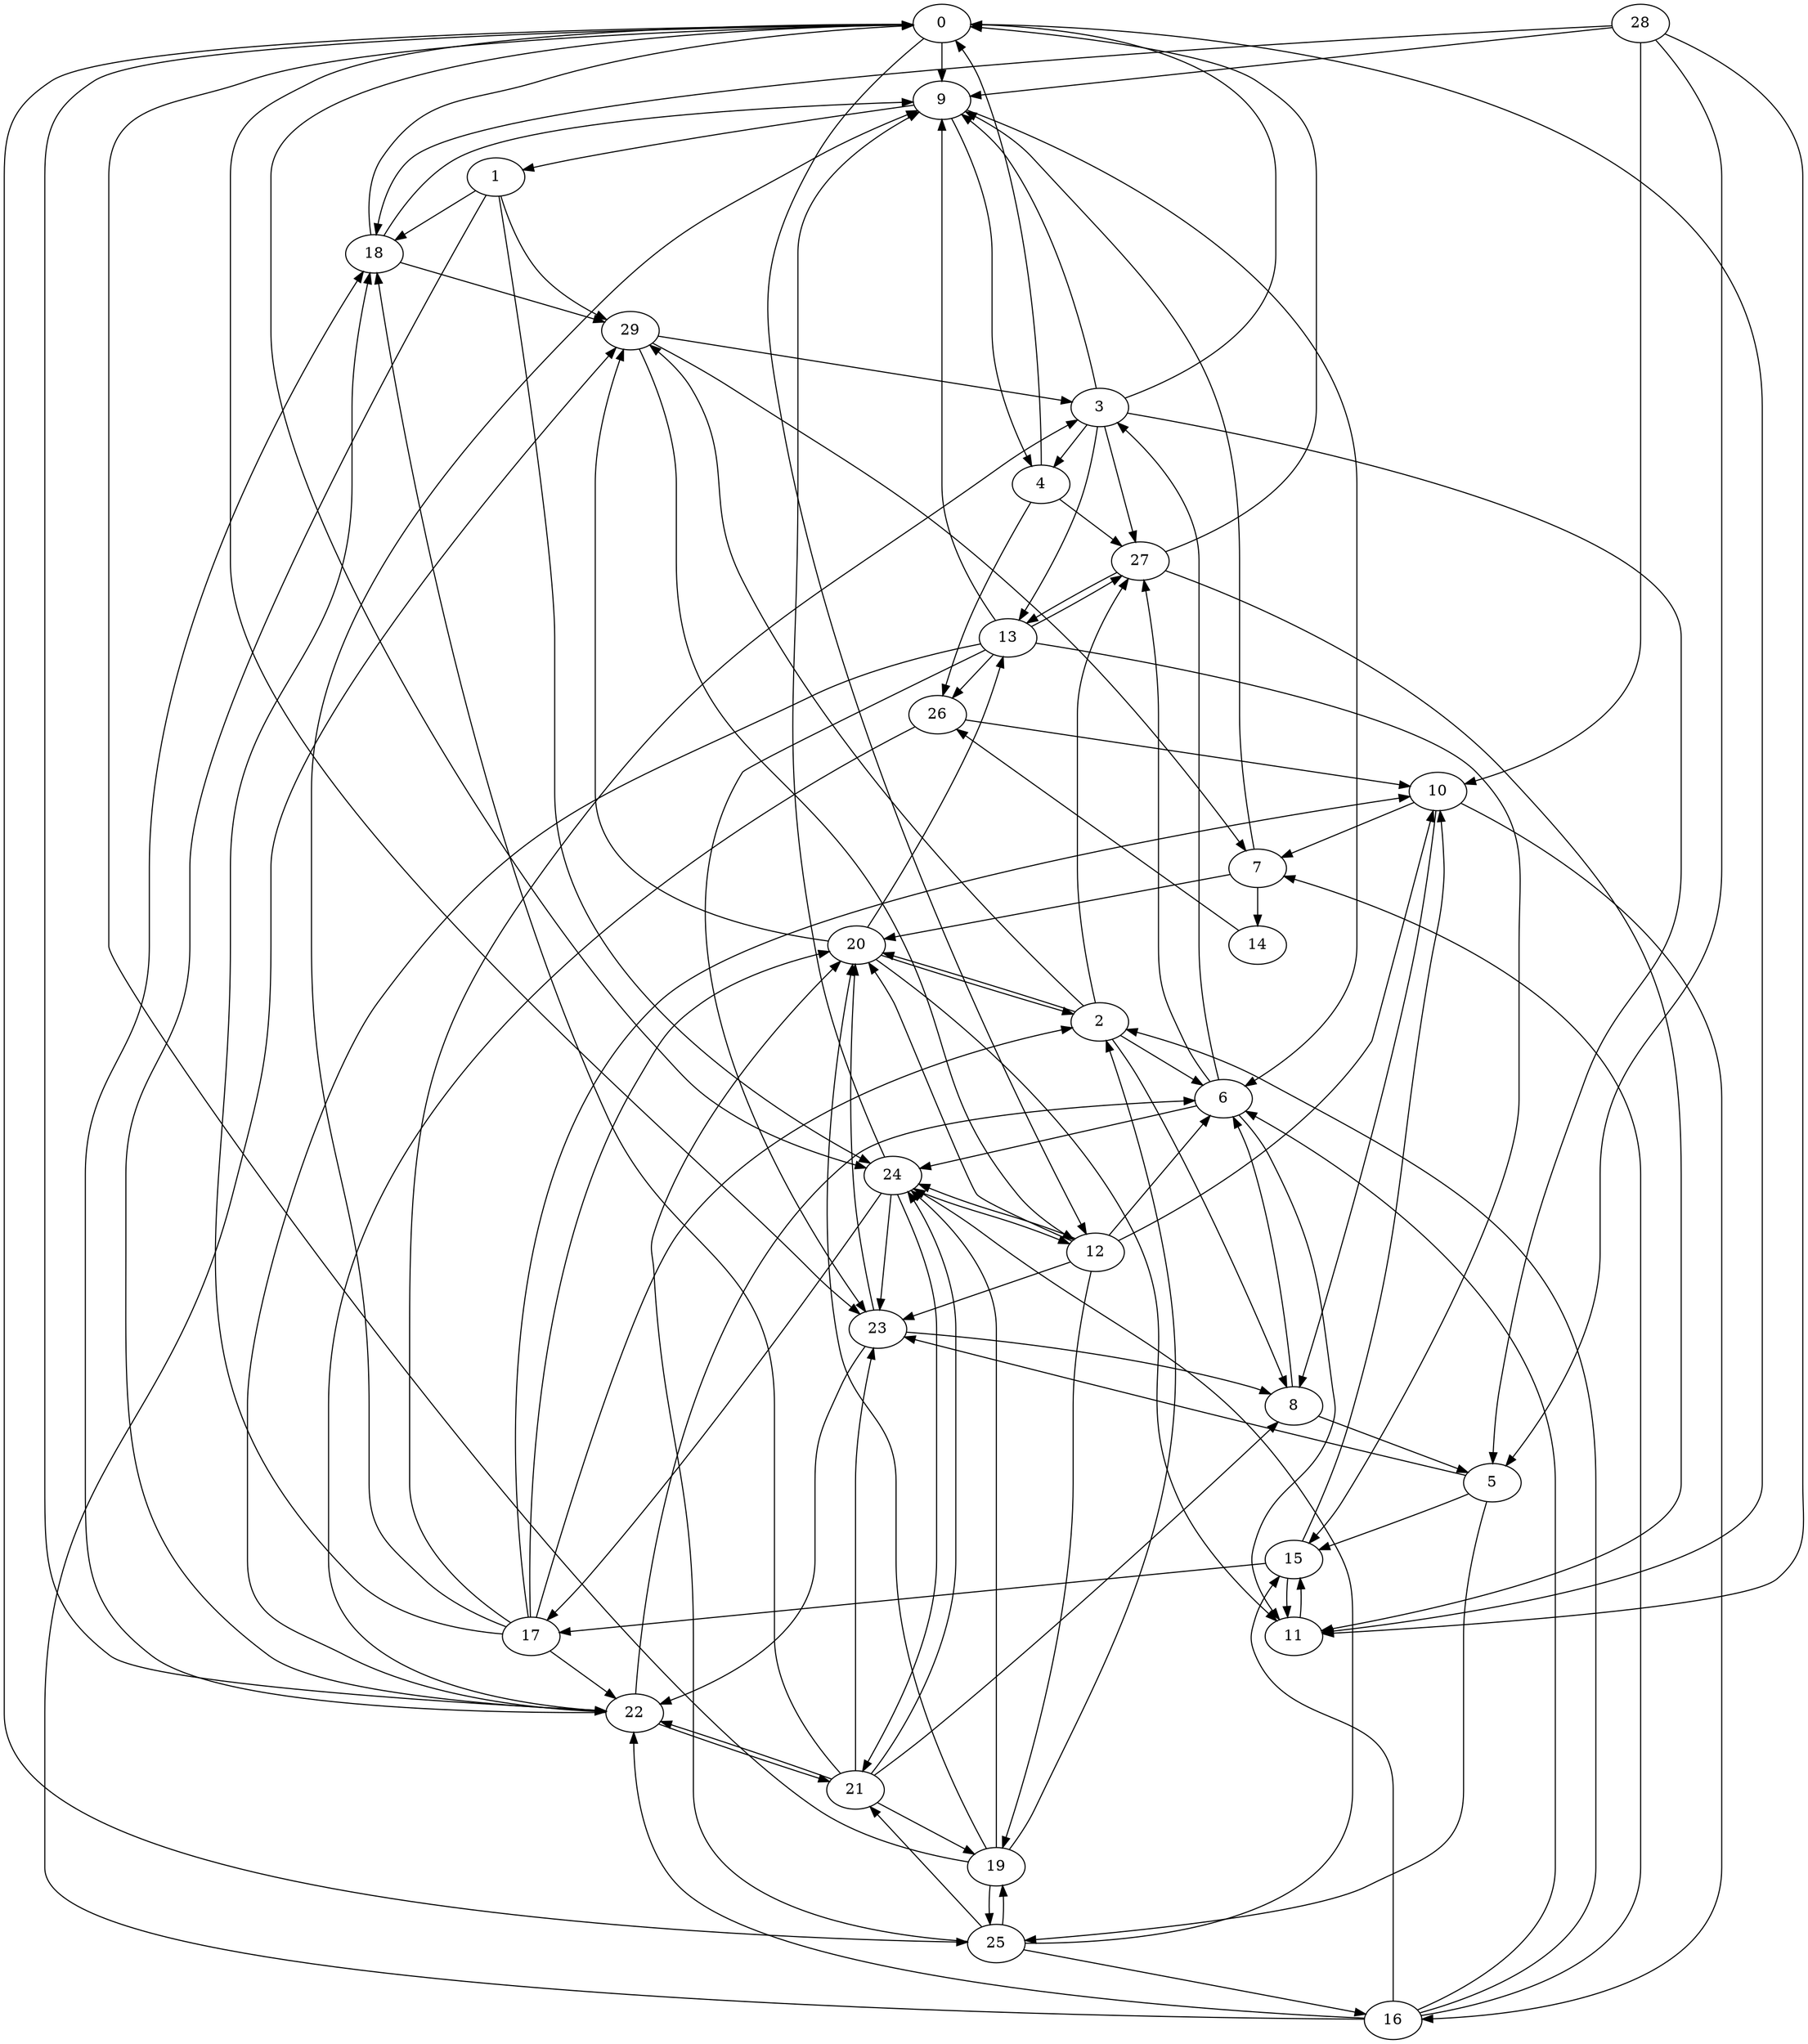 digraph G {
0;
1;
2;
3;
4;
5;
6;
7;
8;
9;
10;
11;
12;
13;
14;
15;
16;
17;
18;
19;
20;
21;
22;
23;
24;
25;
26;
27;
28;
29;
0 -> 24 [weight=1000];
0 -> 9 [weight=8000];
0 -> 25 [weight=4000];
0 -> 12 [weight=2000];
0 -> 23 [weight=8000];
0 -> 11 [weight=8000];
1 -> 18 [weight=6000];
1 -> 22 [weight=5000];
1 -> 24 [weight=2000];
1 -> 29 [weight=9000];
2 -> 20 [weight=8000];
2 -> 29 [weight=9000];
2 -> 27 [weight=9000];
2 -> 8 [weight=7000];
2 -> 6 [weight=5000];
3 -> 0 [weight=4000];
3 -> 13 [weight=6000];
3 -> 9 [weight=4000];
3 -> 5 [weight=2000];
3 -> 4 [weight=5000];
3 -> 27 [weight=2000];
4 -> 0 [weight=2000];
4 -> 26 [weight=2000];
4 -> 27 [weight=8000];
5 -> 25 [weight=1000];
5 -> 23 [weight=2000];
5 -> 15 [weight=3000];
6 -> 3 [weight=8000];
6 -> 27 [weight=6000];
6 -> 11 [weight=1000];
6 -> 24 [weight=7000];
7 -> 20 [weight=5000];
7 -> 9 [weight=7000];
7 -> 14 [weight=7000];
8 -> 5 [weight=3000];
8 -> 6 [weight=4000];
9 -> 6 [weight=4000];
9 -> 1 [weight=2000];
9 -> 4 [weight=4000];
10 -> 7 [weight=7000];
10 -> 8 [weight=4000];
10 -> 16 [weight=4000];
11 -> 15 [weight=7000];
12 -> 24 [weight=1000];
12 -> 20 [weight=4000];
12 -> 6 [weight=9000];
12 -> 19 [weight=7000];
12 -> 23 [weight=5000];
12 -> 10 [weight=3000];
13 -> 15 [weight=5000];
13 -> 22 [weight=2000];
13 -> 23 [weight=3000];
13 -> 27 [weight=2000];
13 -> 9 [weight=3000];
13 -> 26 [weight=5000];
14 -> 26 [weight=4000];
15 -> 10 [weight=6000];
15 -> 11 [weight=3000];
15 -> 17 [weight=6000];
16 -> 15 [weight=1000];
16 -> 22 [weight=7000];
16 -> 6 [weight=4000];
16 -> 7 [weight=6000];
16 -> 2 [weight=7000];
16 -> 29 [weight=5000];
17 -> 2 [weight=9000];
17 -> 10 [weight=2000];
17 -> 3 [weight=9000];
17 -> 20 [weight=5000];
17 -> 18 [weight=2000];
17 -> 9 [weight=7000];
17 -> 22 [weight=3000];
18 -> 0 [weight=2000];
18 -> 29 [weight=6000];
18 -> 9 [weight=4000];
19 -> 25 [weight=9000];
19 -> 2 [weight=2000];
19 -> 0 [weight=6000];
19 -> 24 [weight=8000];
19 -> 20 [weight=3000];
20 -> 11 [weight=5000];
20 -> 29 [weight=4000];
20 -> 2 [weight=4000];
20 -> 13 [weight=4000];
21 -> 22 [weight=8000];
21 -> 19 [weight=2000];
21 -> 24 [weight=4000];
21 -> 18 [weight=5000];
21 -> 23 [weight=2000];
21 -> 8 [weight=5000];
22 -> 0 [weight=4000];
22 -> 6 [weight=5000];
22 -> 18 [weight=7000];
22 -> 21 [weight=8000];
23 -> 22 [weight=3000];
23 -> 8 [weight=7000];
23 -> 20 [weight=4000];
24 -> 23 [weight=9000];
24 -> 17 [weight=2000];
24 -> 12 [weight=9000];
24 -> 21 [weight=5000];
24 -> 9 [weight=3000];
25 -> 16 [weight=9000];
25 -> 21 [weight=4000];
25 -> 20 [weight=2000];
25 -> 24 [weight=8000];
25 -> 19 [weight=1000];
26 -> 10 [weight=7000];
26 -> 22 [weight=8000];
27 -> 11 [weight=5000];
27 -> 13 [weight=4000];
27 -> 0 [weight=7000];
28 -> 10 [weight=8000];
28 -> 5 [weight=3000];
28 -> 9 [weight=5000];
28 -> 11 [weight=2000];
28 -> 18 [weight=1000];
29 -> 12 [weight=7000];
29 -> 7 [weight=3000];
29 -> 3 [weight=5000];
}